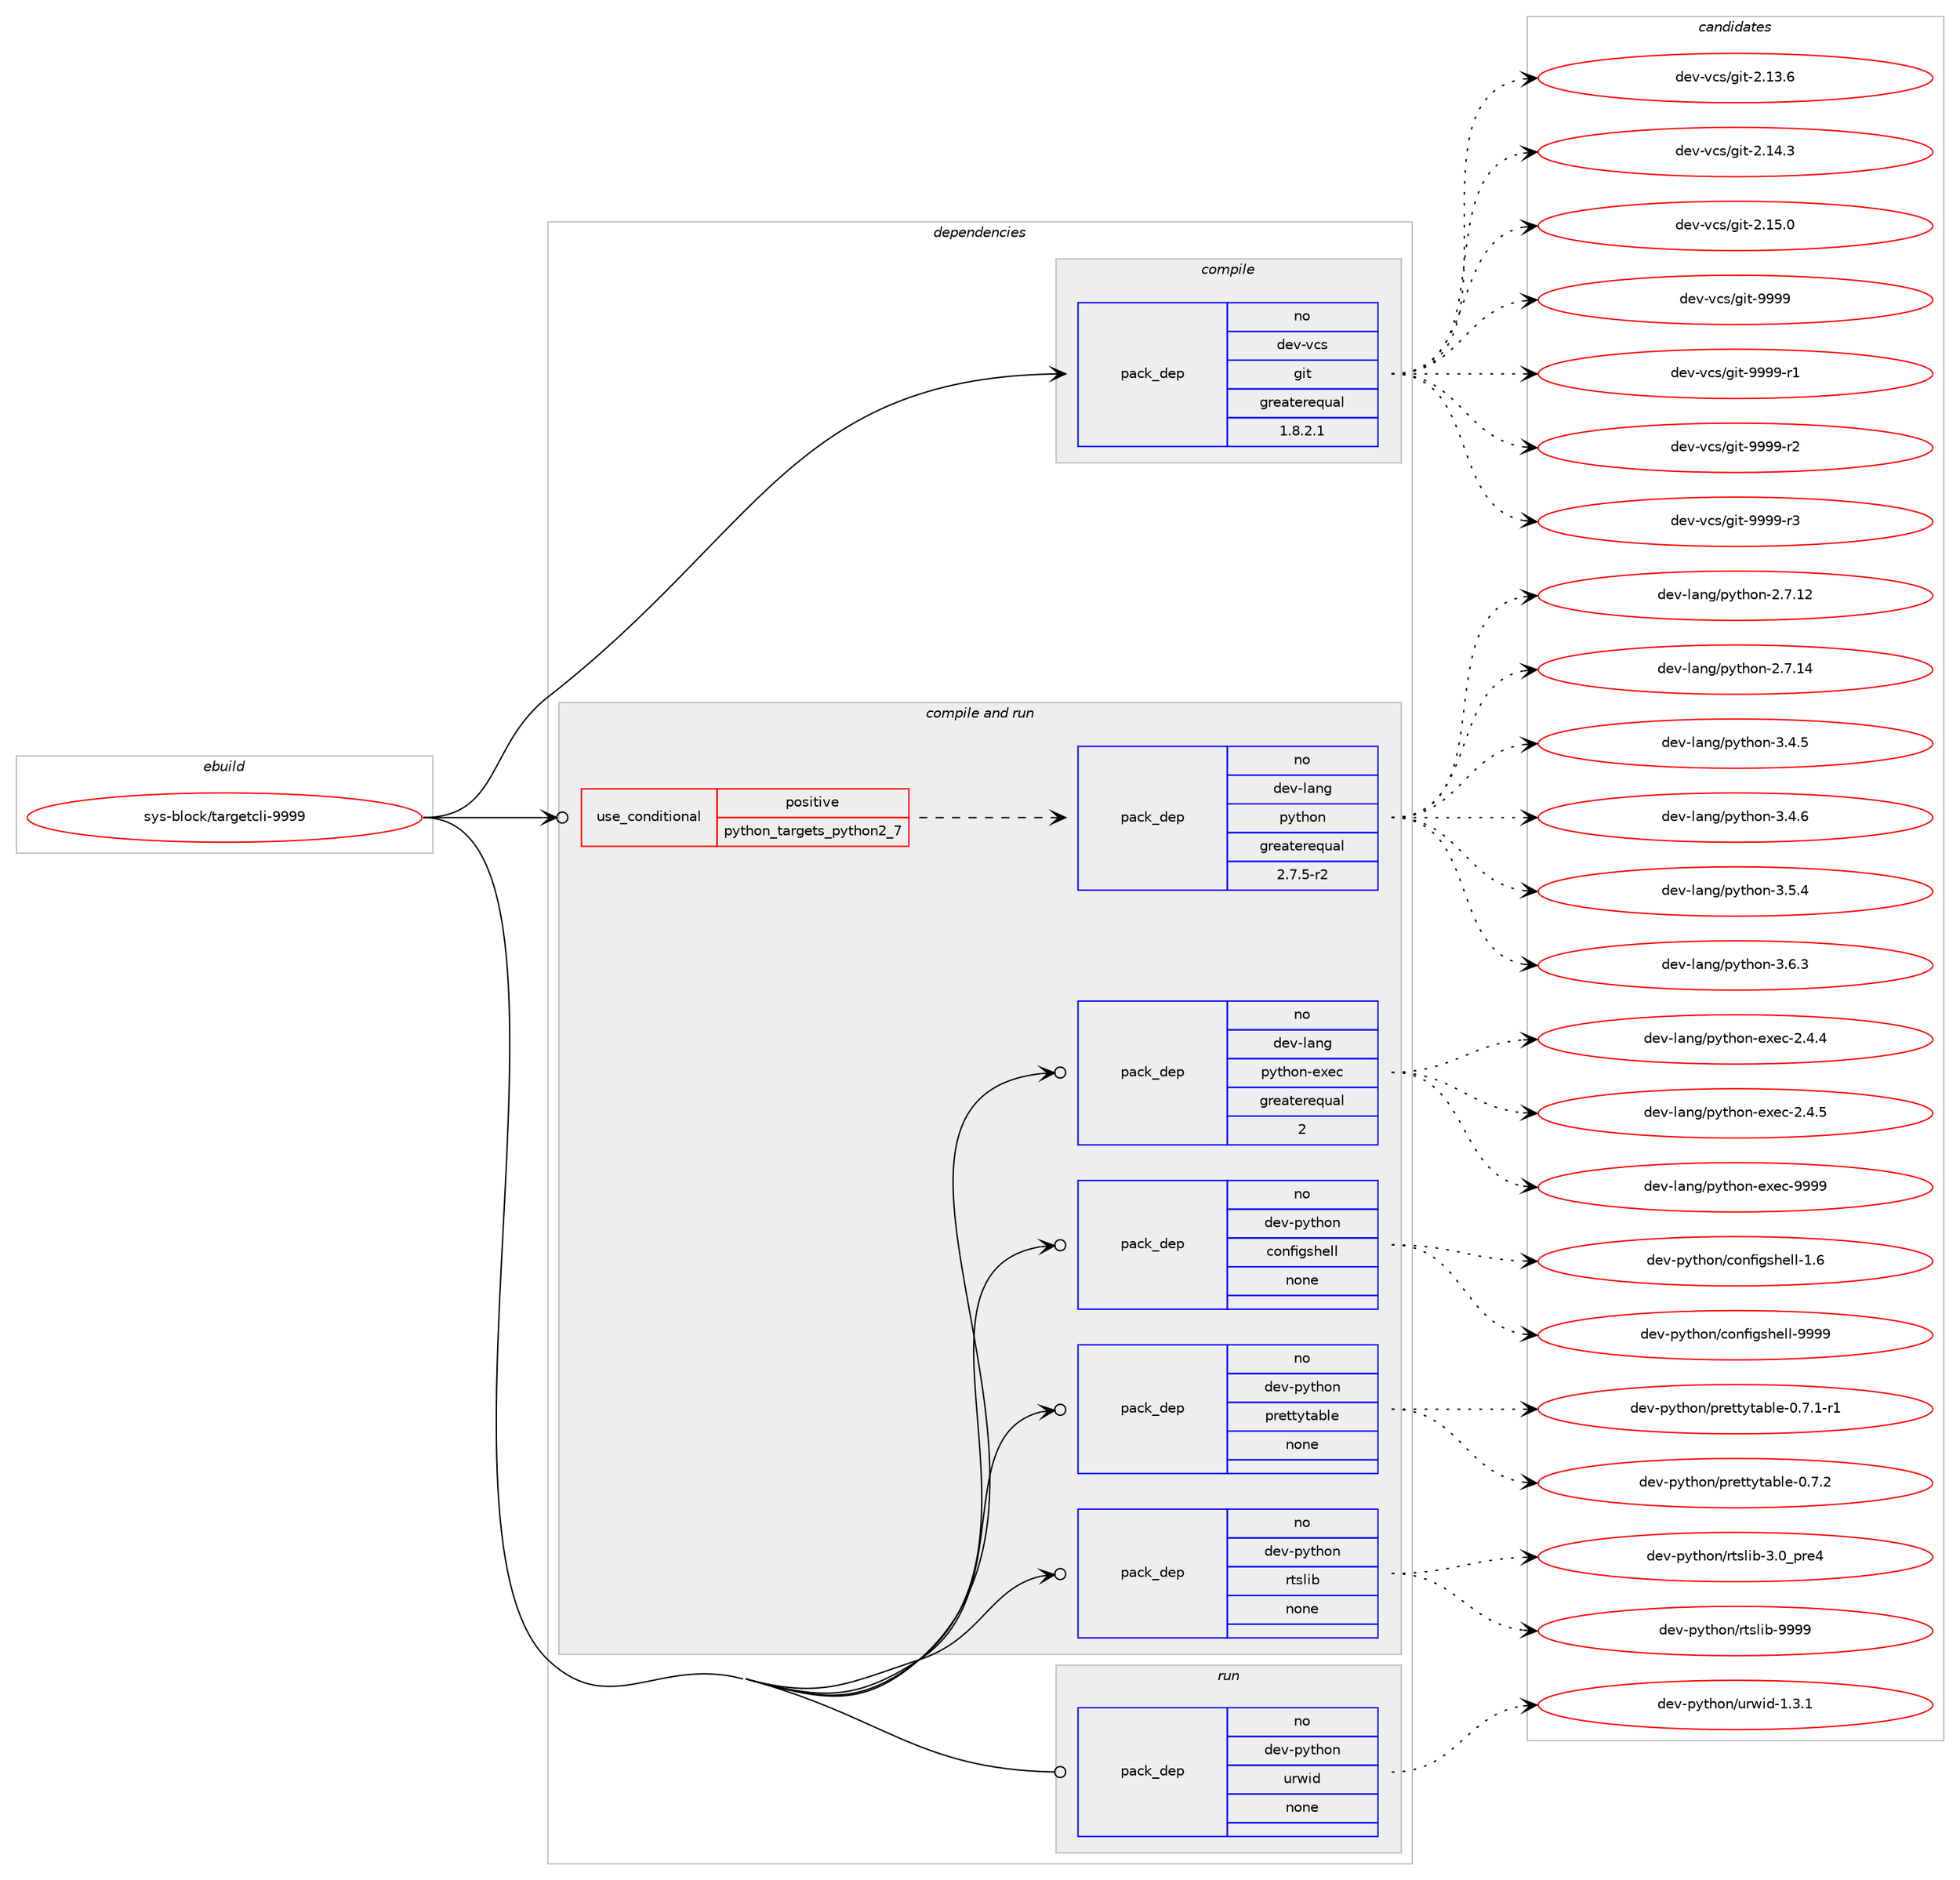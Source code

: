 digraph prolog {

# *************
# Graph options
# *************

newrank=true;
concentrate=true;
compound=true;
graph [rankdir=LR,fontname=Helvetica,fontsize=10,ranksep=1.5];#, ranksep=2.5, nodesep=0.2];
edge  [arrowhead=vee];
node  [fontname=Helvetica,fontsize=10];

# **********
# The ebuild
# **********

subgraph cluster_leftcol {
color=gray;
rank=same;
label=<<i>ebuild</i>>;
id [label="sys-block/targetcli-9999", color=red, width=4, href="../sys-block/targetcli-9999.svg"];
}

# ****************
# The dependencies
# ****************

subgraph cluster_midcol {
color=gray;
label=<<i>dependencies</i>>;
subgraph cluster_compile {
fillcolor="#eeeeee";
style=filled;
label=<<i>compile</i>>;
subgraph pack353645 {
dependency476761 [label=<<TABLE BORDER="0" CELLBORDER="1" CELLSPACING="0" CELLPADDING="4" WIDTH="220"><TR><TD ROWSPAN="6" CELLPADDING="30">pack_dep</TD></TR><TR><TD WIDTH="110">no</TD></TR><TR><TD>dev-vcs</TD></TR><TR><TD>git</TD></TR><TR><TD>greaterequal</TD></TR><TR><TD>1.8.2.1</TD></TR></TABLE>>, shape=none, color=blue];
}
id:e -> dependency476761:w [weight=20,style="solid",arrowhead="vee"];
}
subgraph cluster_compileandrun {
fillcolor="#eeeeee";
style=filled;
label=<<i>compile and run</i>>;
subgraph cond114809 {
dependency476762 [label=<<TABLE BORDER="0" CELLBORDER="1" CELLSPACING="0" CELLPADDING="4"><TR><TD ROWSPAN="3" CELLPADDING="10">use_conditional</TD></TR><TR><TD>positive</TD></TR><TR><TD>python_targets_python2_7</TD></TR></TABLE>>, shape=none, color=red];
subgraph pack353646 {
dependency476763 [label=<<TABLE BORDER="0" CELLBORDER="1" CELLSPACING="0" CELLPADDING="4" WIDTH="220"><TR><TD ROWSPAN="6" CELLPADDING="30">pack_dep</TD></TR><TR><TD WIDTH="110">no</TD></TR><TR><TD>dev-lang</TD></TR><TR><TD>python</TD></TR><TR><TD>greaterequal</TD></TR><TR><TD>2.7.5-r2</TD></TR></TABLE>>, shape=none, color=blue];
}
dependency476762:e -> dependency476763:w [weight=20,style="dashed",arrowhead="vee"];
}
id:e -> dependency476762:w [weight=20,style="solid",arrowhead="odotvee"];
subgraph pack353647 {
dependency476764 [label=<<TABLE BORDER="0" CELLBORDER="1" CELLSPACING="0" CELLPADDING="4" WIDTH="220"><TR><TD ROWSPAN="6" CELLPADDING="30">pack_dep</TD></TR><TR><TD WIDTH="110">no</TD></TR><TR><TD>dev-lang</TD></TR><TR><TD>python-exec</TD></TR><TR><TD>greaterequal</TD></TR><TR><TD>2</TD></TR></TABLE>>, shape=none, color=blue];
}
id:e -> dependency476764:w [weight=20,style="solid",arrowhead="odotvee"];
subgraph pack353648 {
dependency476765 [label=<<TABLE BORDER="0" CELLBORDER="1" CELLSPACING="0" CELLPADDING="4" WIDTH="220"><TR><TD ROWSPAN="6" CELLPADDING="30">pack_dep</TD></TR><TR><TD WIDTH="110">no</TD></TR><TR><TD>dev-python</TD></TR><TR><TD>configshell</TD></TR><TR><TD>none</TD></TR><TR><TD></TD></TR></TABLE>>, shape=none, color=blue];
}
id:e -> dependency476765:w [weight=20,style="solid",arrowhead="odotvee"];
subgraph pack353649 {
dependency476766 [label=<<TABLE BORDER="0" CELLBORDER="1" CELLSPACING="0" CELLPADDING="4" WIDTH="220"><TR><TD ROWSPAN="6" CELLPADDING="30">pack_dep</TD></TR><TR><TD WIDTH="110">no</TD></TR><TR><TD>dev-python</TD></TR><TR><TD>prettytable</TD></TR><TR><TD>none</TD></TR><TR><TD></TD></TR></TABLE>>, shape=none, color=blue];
}
id:e -> dependency476766:w [weight=20,style="solid",arrowhead="odotvee"];
subgraph pack353650 {
dependency476767 [label=<<TABLE BORDER="0" CELLBORDER="1" CELLSPACING="0" CELLPADDING="4" WIDTH="220"><TR><TD ROWSPAN="6" CELLPADDING="30">pack_dep</TD></TR><TR><TD WIDTH="110">no</TD></TR><TR><TD>dev-python</TD></TR><TR><TD>rtslib</TD></TR><TR><TD>none</TD></TR><TR><TD></TD></TR></TABLE>>, shape=none, color=blue];
}
id:e -> dependency476767:w [weight=20,style="solid",arrowhead="odotvee"];
}
subgraph cluster_run {
fillcolor="#eeeeee";
style=filled;
label=<<i>run</i>>;
subgraph pack353651 {
dependency476768 [label=<<TABLE BORDER="0" CELLBORDER="1" CELLSPACING="0" CELLPADDING="4" WIDTH="220"><TR><TD ROWSPAN="6" CELLPADDING="30">pack_dep</TD></TR><TR><TD WIDTH="110">no</TD></TR><TR><TD>dev-python</TD></TR><TR><TD>urwid</TD></TR><TR><TD>none</TD></TR><TR><TD></TD></TR></TABLE>>, shape=none, color=blue];
}
id:e -> dependency476768:w [weight=20,style="solid",arrowhead="odot"];
}
}

# **************
# The candidates
# **************

subgraph cluster_choices {
rank=same;
color=gray;
label=<<i>candidates</i>>;

subgraph choice353645 {
color=black;
nodesep=1;
choice10010111845118991154710310511645504649514654 [label="dev-vcs/git-2.13.6", color=red, width=4,href="../dev-vcs/git-2.13.6.svg"];
choice10010111845118991154710310511645504649524651 [label="dev-vcs/git-2.14.3", color=red, width=4,href="../dev-vcs/git-2.14.3.svg"];
choice10010111845118991154710310511645504649534648 [label="dev-vcs/git-2.15.0", color=red, width=4,href="../dev-vcs/git-2.15.0.svg"];
choice1001011184511899115471031051164557575757 [label="dev-vcs/git-9999", color=red, width=4,href="../dev-vcs/git-9999.svg"];
choice10010111845118991154710310511645575757574511449 [label="dev-vcs/git-9999-r1", color=red, width=4,href="../dev-vcs/git-9999-r1.svg"];
choice10010111845118991154710310511645575757574511450 [label="dev-vcs/git-9999-r2", color=red, width=4,href="../dev-vcs/git-9999-r2.svg"];
choice10010111845118991154710310511645575757574511451 [label="dev-vcs/git-9999-r3", color=red, width=4,href="../dev-vcs/git-9999-r3.svg"];
dependency476761:e -> choice10010111845118991154710310511645504649514654:w [style=dotted,weight="100"];
dependency476761:e -> choice10010111845118991154710310511645504649524651:w [style=dotted,weight="100"];
dependency476761:e -> choice10010111845118991154710310511645504649534648:w [style=dotted,weight="100"];
dependency476761:e -> choice1001011184511899115471031051164557575757:w [style=dotted,weight="100"];
dependency476761:e -> choice10010111845118991154710310511645575757574511449:w [style=dotted,weight="100"];
dependency476761:e -> choice10010111845118991154710310511645575757574511450:w [style=dotted,weight="100"];
dependency476761:e -> choice10010111845118991154710310511645575757574511451:w [style=dotted,weight="100"];
}
subgraph choice353646 {
color=black;
nodesep=1;
choice10010111845108971101034711212111610411111045504655464950 [label="dev-lang/python-2.7.12", color=red, width=4,href="../dev-lang/python-2.7.12.svg"];
choice10010111845108971101034711212111610411111045504655464952 [label="dev-lang/python-2.7.14", color=red, width=4,href="../dev-lang/python-2.7.14.svg"];
choice100101118451089711010347112121116104111110455146524653 [label="dev-lang/python-3.4.5", color=red, width=4,href="../dev-lang/python-3.4.5.svg"];
choice100101118451089711010347112121116104111110455146524654 [label="dev-lang/python-3.4.6", color=red, width=4,href="../dev-lang/python-3.4.6.svg"];
choice100101118451089711010347112121116104111110455146534652 [label="dev-lang/python-3.5.4", color=red, width=4,href="../dev-lang/python-3.5.4.svg"];
choice100101118451089711010347112121116104111110455146544651 [label="dev-lang/python-3.6.3", color=red, width=4,href="../dev-lang/python-3.6.3.svg"];
dependency476763:e -> choice10010111845108971101034711212111610411111045504655464950:w [style=dotted,weight="100"];
dependency476763:e -> choice10010111845108971101034711212111610411111045504655464952:w [style=dotted,weight="100"];
dependency476763:e -> choice100101118451089711010347112121116104111110455146524653:w [style=dotted,weight="100"];
dependency476763:e -> choice100101118451089711010347112121116104111110455146524654:w [style=dotted,weight="100"];
dependency476763:e -> choice100101118451089711010347112121116104111110455146534652:w [style=dotted,weight="100"];
dependency476763:e -> choice100101118451089711010347112121116104111110455146544651:w [style=dotted,weight="100"];
}
subgraph choice353647 {
color=black;
nodesep=1;
choice1001011184510897110103471121211161041111104510112010199455046524652 [label="dev-lang/python-exec-2.4.4", color=red, width=4,href="../dev-lang/python-exec-2.4.4.svg"];
choice1001011184510897110103471121211161041111104510112010199455046524653 [label="dev-lang/python-exec-2.4.5", color=red, width=4,href="../dev-lang/python-exec-2.4.5.svg"];
choice10010111845108971101034711212111610411111045101120101994557575757 [label="dev-lang/python-exec-9999", color=red, width=4,href="../dev-lang/python-exec-9999.svg"];
dependency476764:e -> choice1001011184510897110103471121211161041111104510112010199455046524652:w [style=dotted,weight="100"];
dependency476764:e -> choice1001011184510897110103471121211161041111104510112010199455046524653:w [style=dotted,weight="100"];
dependency476764:e -> choice10010111845108971101034711212111610411111045101120101994557575757:w [style=dotted,weight="100"];
}
subgraph choice353648 {
color=black;
nodesep=1;
choice10010111845112121116104111110479911111010210510311510410110810845494654 [label="dev-python/configshell-1.6", color=red, width=4,href="../dev-python/configshell-1.6.svg"];
choice1001011184511212111610411111047991111101021051031151041011081084557575757 [label="dev-python/configshell-9999", color=red, width=4,href="../dev-python/configshell-9999.svg"];
dependency476765:e -> choice10010111845112121116104111110479911111010210510311510410110810845494654:w [style=dotted,weight="100"];
dependency476765:e -> choice1001011184511212111610411111047991111101021051031151041011081084557575757:w [style=dotted,weight="100"];
}
subgraph choice353649 {
color=black;
nodesep=1;
choice100101118451121211161041111104711211410111611612111697981081014548465546494511449 [label="dev-python/prettytable-0.7.1-r1", color=red, width=4,href="../dev-python/prettytable-0.7.1-r1.svg"];
choice10010111845112121116104111110471121141011161161211169798108101454846554650 [label="dev-python/prettytable-0.7.2", color=red, width=4,href="../dev-python/prettytable-0.7.2.svg"];
dependency476766:e -> choice100101118451121211161041111104711211410111611612111697981081014548465546494511449:w [style=dotted,weight="100"];
dependency476766:e -> choice10010111845112121116104111110471121141011161161211169798108101454846554650:w [style=dotted,weight="100"];
}
subgraph choice353650 {
color=black;
nodesep=1;
choice100101118451121211161041111104711411611510810598455146489511211410152 [label="dev-python/rtslib-3.0_pre4", color=red, width=4,href="../dev-python/rtslib-3.0_pre4.svg"];
choice1001011184511212111610411111047114116115108105984557575757 [label="dev-python/rtslib-9999", color=red, width=4,href="../dev-python/rtslib-9999.svg"];
dependency476767:e -> choice100101118451121211161041111104711411611510810598455146489511211410152:w [style=dotted,weight="100"];
dependency476767:e -> choice1001011184511212111610411111047114116115108105984557575757:w [style=dotted,weight="100"];
}
subgraph choice353651 {
color=black;
nodesep=1;
choice1001011184511212111610411111047117114119105100454946514649 [label="dev-python/urwid-1.3.1", color=red, width=4,href="../dev-python/urwid-1.3.1.svg"];
dependency476768:e -> choice1001011184511212111610411111047117114119105100454946514649:w [style=dotted,weight="100"];
}
}

}
